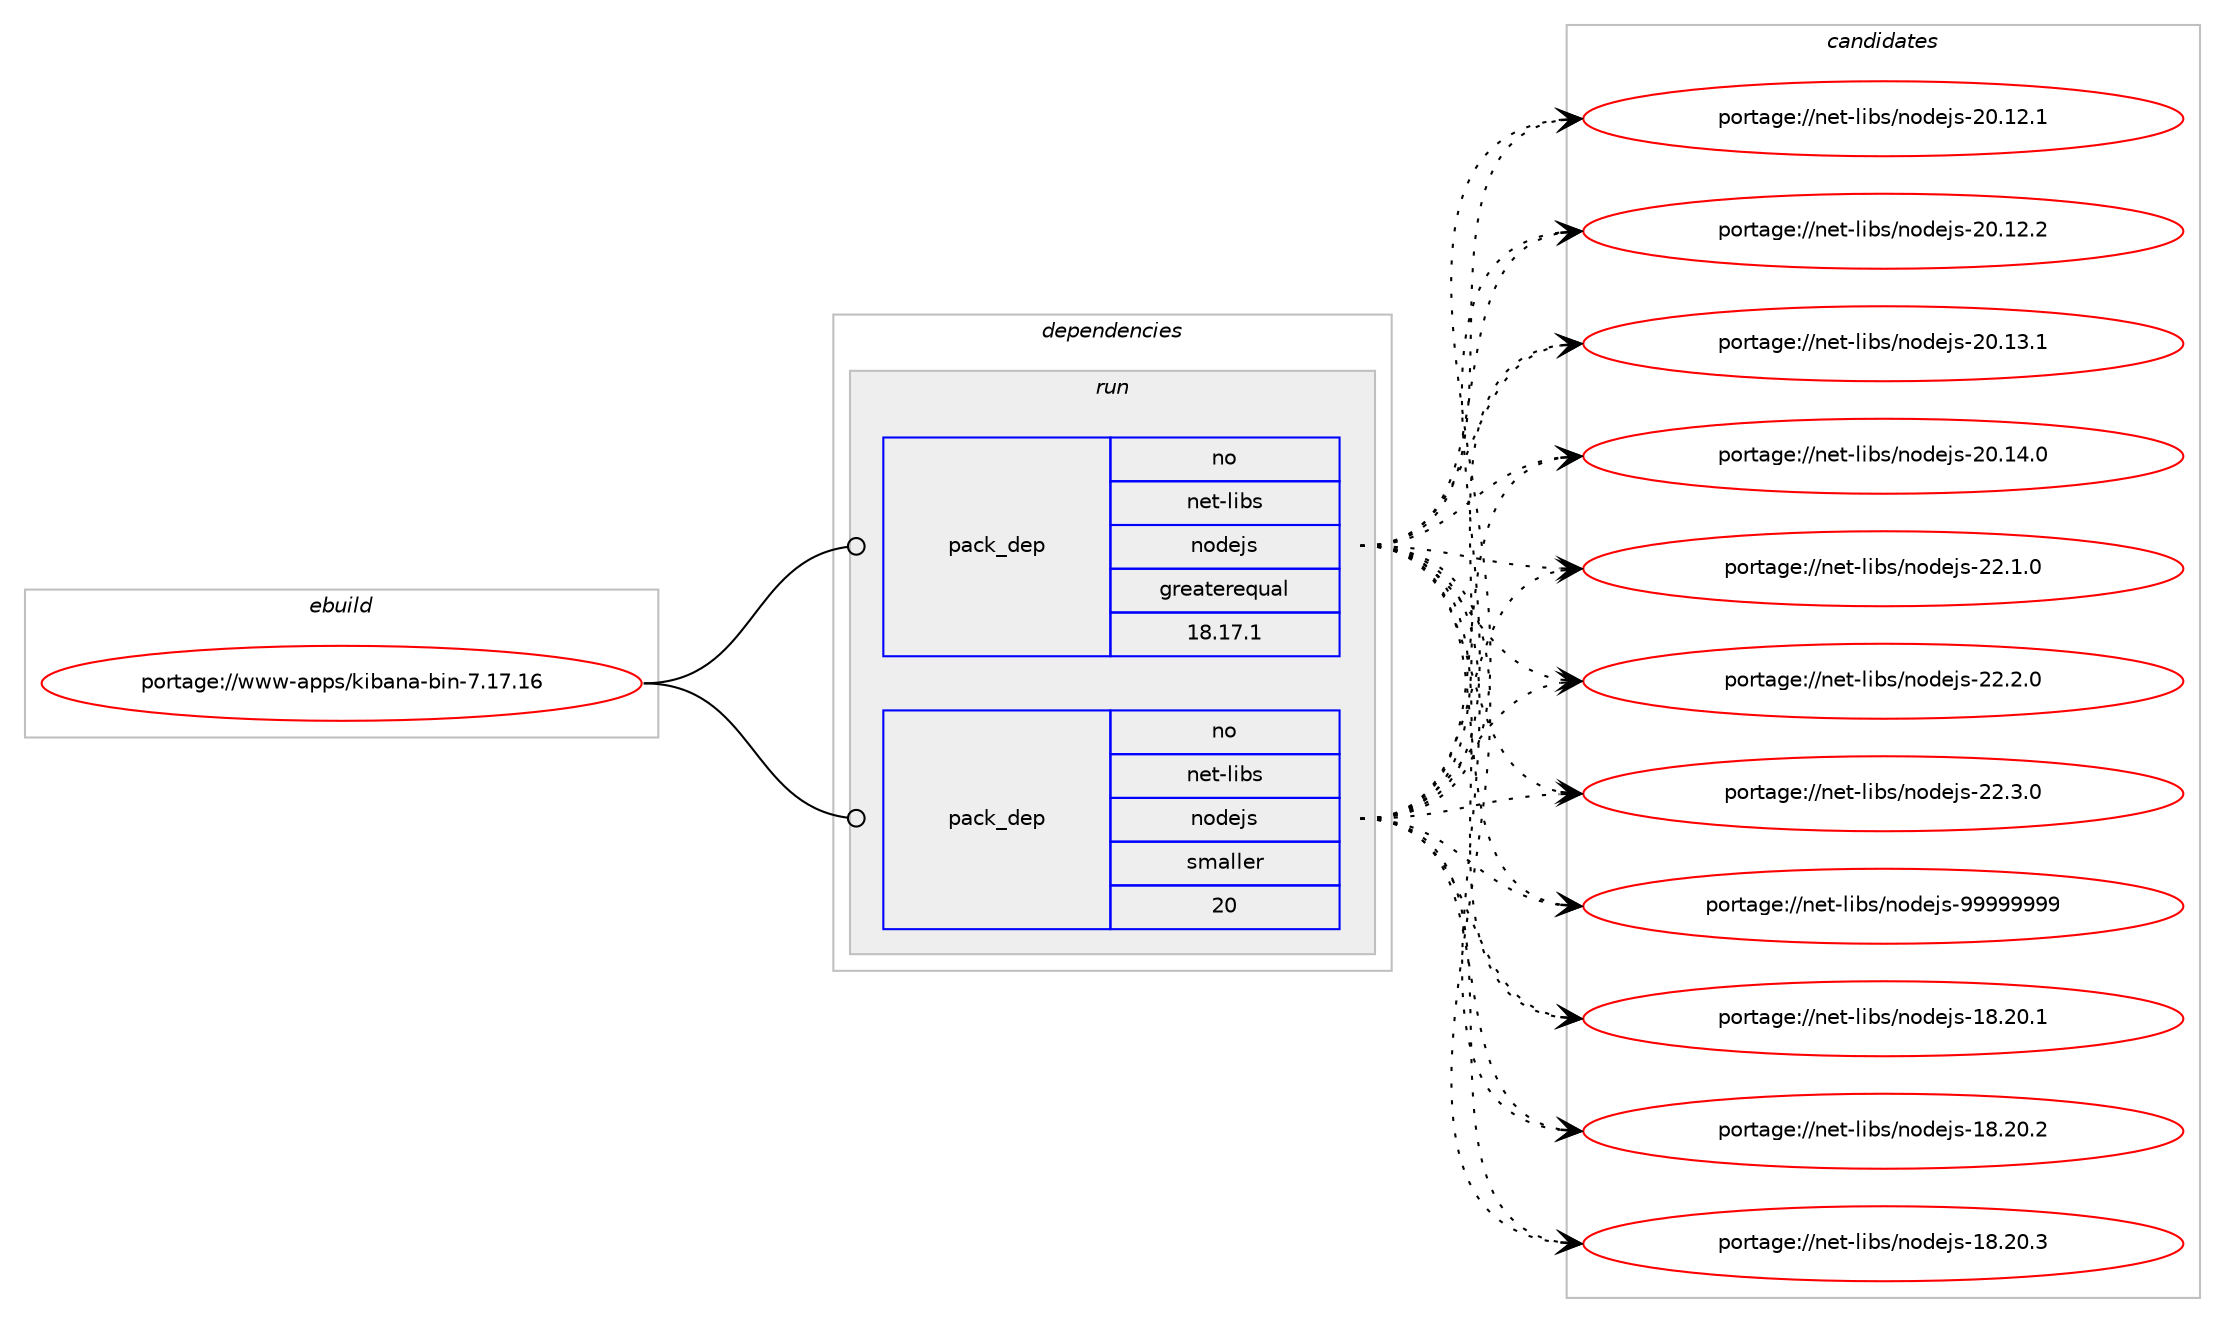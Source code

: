 digraph prolog {

# *************
# Graph options
# *************

newrank=true;
concentrate=true;
compound=true;
graph [rankdir=LR,fontname=Helvetica,fontsize=10,ranksep=1.5];#, ranksep=2.5, nodesep=0.2];
edge  [arrowhead=vee];
node  [fontname=Helvetica,fontsize=10];

# **********
# The ebuild
# **********

subgraph cluster_leftcol {
color=gray;
rank=same;
label=<<i>ebuild</i>>;
id [label="portage://www-apps/kibana-bin-7.17.16", color=red, width=4, href="../www-apps/kibana-bin-7.17.16.svg"];
}

# ****************
# The dependencies
# ****************

subgraph cluster_midcol {
color=gray;
label=<<i>dependencies</i>>;
subgraph cluster_compile {
fillcolor="#eeeeee";
style=filled;
label=<<i>compile</i>>;
}
subgraph cluster_compileandrun {
fillcolor="#eeeeee";
style=filled;
label=<<i>compile and run</i>>;
}
subgraph cluster_run {
fillcolor="#eeeeee";
style=filled;
label=<<i>run</i>>;
# *** BEGIN UNKNOWN DEPENDENCY TYPE (TODO) ***
# id -> package_dependency(portage://www-apps/kibana-bin-7.17.16,run,no,acct-group,kibana,none,[,,],[],[])
# *** END UNKNOWN DEPENDENCY TYPE (TODO) ***

# *** BEGIN UNKNOWN DEPENDENCY TYPE (TODO) ***
# id -> package_dependency(portage://www-apps/kibana-bin-7.17.16,run,no,acct-user,kibana,none,[,,],[],[])
# *** END UNKNOWN DEPENDENCY TYPE (TODO) ***

# *** BEGIN UNKNOWN DEPENDENCY TYPE (TODO) ***
# id -> package_dependency(portage://www-apps/kibana-bin-7.17.16,run,no,dev-libs,expat,none,[,,],[],[])
# *** END UNKNOWN DEPENDENCY TYPE (TODO) ***

# *** BEGIN UNKNOWN DEPENDENCY TYPE (TODO) ***
# id -> package_dependency(portage://www-apps/kibana-bin-7.17.16,run,no,dev-libs,nspr,none,[,,],[],[])
# *** END UNKNOWN DEPENDENCY TYPE (TODO) ***

# *** BEGIN UNKNOWN DEPENDENCY TYPE (TODO) ***
# id -> package_dependency(portage://www-apps/kibana-bin-7.17.16,run,no,dev-libs,nss,none,[,,],[],[])
# *** END UNKNOWN DEPENDENCY TYPE (TODO) ***

subgraph pack1505 {
dependency2479 [label=<<TABLE BORDER="0" CELLBORDER="1" CELLSPACING="0" CELLPADDING="4" WIDTH="220"><TR><TD ROWSPAN="6" CELLPADDING="30">pack_dep</TD></TR><TR><TD WIDTH="110">no</TD></TR><TR><TD>net-libs</TD></TR><TR><TD>nodejs</TD></TR><TR><TD>greaterequal</TD></TR><TR><TD>18.17.1</TD></TR></TABLE>>, shape=none, color=blue];
}
id:e -> dependency2479:w [weight=20,style="solid",arrowhead="odot"];
subgraph pack1506 {
dependency2480 [label=<<TABLE BORDER="0" CELLBORDER="1" CELLSPACING="0" CELLPADDING="4" WIDTH="220"><TR><TD ROWSPAN="6" CELLPADDING="30">pack_dep</TD></TR><TR><TD WIDTH="110">no</TD></TR><TR><TD>net-libs</TD></TR><TR><TD>nodejs</TD></TR><TR><TD>smaller</TD></TR><TR><TD>20</TD></TR></TABLE>>, shape=none, color=blue];
}
id:e -> dependency2480:w [weight=20,style="solid",arrowhead="odot"];
# *** BEGIN UNKNOWN DEPENDENCY TYPE (TODO) ***
# id -> package_dependency(portage://www-apps/kibana-bin-7.17.16,run,no,sys-libs,glibc,none,[,,],[],[])
# *** END UNKNOWN DEPENDENCY TYPE (TODO) ***

}
}

# **************
# The candidates
# **************

subgraph cluster_choices {
rank=same;
color=gray;
label=<<i>candidates</i>>;

subgraph choice1505 {
color=black;
nodesep=1;
choice1101011164510810598115471101111001011061154549564650484649 [label="portage://net-libs/nodejs-18.20.1", color=red, width=4,href="../net-libs/nodejs-18.20.1.svg"];
choice1101011164510810598115471101111001011061154549564650484650 [label="portage://net-libs/nodejs-18.20.2", color=red, width=4,href="../net-libs/nodejs-18.20.2.svg"];
choice1101011164510810598115471101111001011061154549564650484651 [label="portage://net-libs/nodejs-18.20.3", color=red, width=4,href="../net-libs/nodejs-18.20.3.svg"];
choice1101011164510810598115471101111001011061154550484649504649 [label="portage://net-libs/nodejs-20.12.1", color=red, width=4,href="../net-libs/nodejs-20.12.1.svg"];
choice1101011164510810598115471101111001011061154550484649504650 [label="portage://net-libs/nodejs-20.12.2", color=red, width=4,href="../net-libs/nodejs-20.12.2.svg"];
choice1101011164510810598115471101111001011061154550484649514649 [label="portage://net-libs/nodejs-20.13.1", color=red, width=4,href="../net-libs/nodejs-20.13.1.svg"];
choice1101011164510810598115471101111001011061154550484649524648 [label="portage://net-libs/nodejs-20.14.0", color=red, width=4,href="../net-libs/nodejs-20.14.0.svg"];
choice11010111645108105981154711011110010110611545505046494648 [label="portage://net-libs/nodejs-22.1.0", color=red, width=4,href="../net-libs/nodejs-22.1.0.svg"];
choice11010111645108105981154711011110010110611545505046504648 [label="portage://net-libs/nodejs-22.2.0", color=red, width=4,href="../net-libs/nodejs-22.2.0.svg"];
choice11010111645108105981154711011110010110611545505046514648 [label="portage://net-libs/nodejs-22.3.0", color=red, width=4,href="../net-libs/nodejs-22.3.0.svg"];
choice110101116451081059811547110111100101106115455757575757575757 [label="portage://net-libs/nodejs-99999999", color=red, width=4,href="../net-libs/nodejs-99999999.svg"];
dependency2479:e -> choice1101011164510810598115471101111001011061154549564650484649:w [style=dotted,weight="100"];
dependency2479:e -> choice1101011164510810598115471101111001011061154549564650484650:w [style=dotted,weight="100"];
dependency2479:e -> choice1101011164510810598115471101111001011061154549564650484651:w [style=dotted,weight="100"];
dependency2479:e -> choice1101011164510810598115471101111001011061154550484649504649:w [style=dotted,weight="100"];
dependency2479:e -> choice1101011164510810598115471101111001011061154550484649504650:w [style=dotted,weight="100"];
dependency2479:e -> choice1101011164510810598115471101111001011061154550484649514649:w [style=dotted,weight="100"];
dependency2479:e -> choice1101011164510810598115471101111001011061154550484649524648:w [style=dotted,weight="100"];
dependency2479:e -> choice11010111645108105981154711011110010110611545505046494648:w [style=dotted,weight="100"];
dependency2479:e -> choice11010111645108105981154711011110010110611545505046504648:w [style=dotted,weight="100"];
dependency2479:e -> choice11010111645108105981154711011110010110611545505046514648:w [style=dotted,weight="100"];
dependency2479:e -> choice110101116451081059811547110111100101106115455757575757575757:w [style=dotted,weight="100"];
}
subgraph choice1506 {
color=black;
nodesep=1;
choice1101011164510810598115471101111001011061154549564650484649 [label="portage://net-libs/nodejs-18.20.1", color=red, width=4,href="../net-libs/nodejs-18.20.1.svg"];
choice1101011164510810598115471101111001011061154549564650484650 [label="portage://net-libs/nodejs-18.20.2", color=red, width=4,href="../net-libs/nodejs-18.20.2.svg"];
choice1101011164510810598115471101111001011061154549564650484651 [label="portage://net-libs/nodejs-18.20.3", color=red, width=4,href="../net-libs/nodejs-18.20.3.svg"];
choice1101011164510810598115471101111001011061154550484649504649 [label="portage://net-libs/nodejs-20.12.1", color=red, width=4,href="../net-libs/nodejs-20.12.1.svg"];
choice1101011164510810598115471101111001011061154550484649504650 [label="portage://net-libs/nodejs-20.12.2", color=red, width=4,href="../net-libs/nodejs-20.12.2.svg"];
choice1101011164510810598115471101111001011061154550484649514649 [label="portage://net-libs/nodejs-20.13.1", color=red, width=4,href="../net-libs/nodejs-20.13.1.svg"];
choice1101011164510810598115471101111001011061154550484649524648 [label="portage://net-libs/nodejs-20.14.0", color=red, width=4,href="../net-libs/nodejs-20.14.0.svg"];
choice11010111645108105981154711011110010110611545505046494648 [label="portage://net-libs/nodejs-22.1.0", color=red, width=4,href="../net-libs/nodejs-22.1.0.svg"];
choice11010111645108105981154711011110010110611545505046504648 [label="portage://net-libs/nodejs-22.2.0", color=red, width=4,href="../net-libs/nodejs-22.2.0.svg"];
choice11010111645108105981154711011110010110611545505046514648 [label="portage://net-libs/nodejs-22.3.0", color=red, width=4,href="../net-libs/nodejs-22.3.0.svg"];
choice110101116451081059811547110111100101106115455757575757575757 [label="portage://net-libs/nodejs-99999999", color=red, width=4,href="../net-libs/nodejs-99999999.svg"];
dependency2480:e -> choice1101011164510810598115471101111001011061154549564650484649:w [style=dotted,weight="100"];
dependency2480:e -> choice1101011164510810598115471101111001011061154549564650484650:w [style=dotted,weight="100"];
dependency2480:e -> choice1101011164510810598115471101111001011061154549564650484651:w [style=dotted,weight="100"];
dependency2480:e -> choice1101011164510810598115471101111001011061154550484649504649:w [style=dotted,weight="100"];
dependency2480:e -> choice1101011164510810598115471101111001011061154550484649504650:w [style=dotted,weight="100"];
dependency2480:e -> choice1101011164510810598115471101111001011061154550484649514649:w [style=dotted,weight="100"];
dependency2480:e -> choice1101011164510810598115471101111001011061154550484649524648:w [style=dotted,weight="100"];
dependency2480:e -> choice11010111645108105981154711011110010110611545505046494648:w [style=dotted,weight="100"];
dependency2480:e -> choice11010111645108105981154711011110010110611545505046504648:w [style=dotted,weight="100"];
dependency2480:e -> choice11010111645108105981154711011110010110611545505046514648:w [style=dotted,weight="100"];
dependency2480:e -> choice110101116451081059811547110111100101106115455757575757575757:w [style=dotted,weight="100"];
}
}

}
